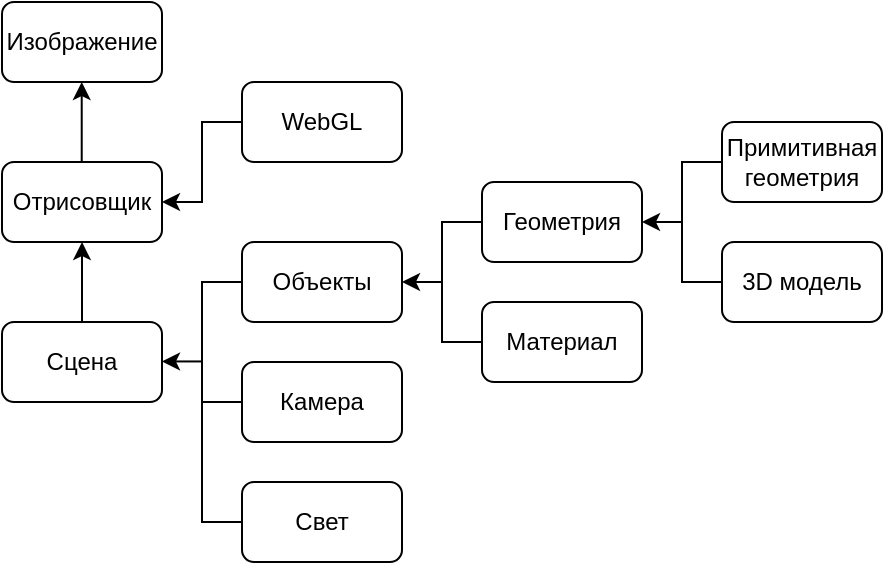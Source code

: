 <mxfile version="24.5.4" type="github">
  <diagram name="Страница — 1" id="7-Kgbz2USf1lqce02W1g">
    <mxGraphModel dx="988" dy="543" grid="1" gridSize="10" guides="1" tooltips="1" connect="1" arrows="1" fold="1" page="1" pageScale="1" pageWidth="827" pageHeight="1169" math="0" shadow="0">
      <root>
        <mxCell id="0" />
        <mxCell id="1" parent="0" />
        <mxCell id="TJFGBjM6oYI20GTSU44H-1" value="Изображение" style="rounded=1;whiteSpace=wrap;html=1;" vertex="1" parent="1">
          <mxGeometry x="80" y="280" width="80" height="40" as="geometry" />
        </mxCell>
        <mxCell id="TJFGBjM6oYI20GTSU44H-2" value="Отрисовщик" style="rounded=1;whiteSpace=wrap;html=1;" vertex="1" parent="1">
          <mxGeometry x="80" y="360" width="80" height="40" as="geometry" />
        </mxCell>
        <mxCell id="TJFGBjM6oYI20GTSU44H-3" value="Сцена" style="rounded=1;whiteSpace=wrap;html=1;" vertex="1" parent="1">
          <mxGeometry x="80" y="440" width="80" height="40" as="geometry" />
        </mxCell>
        <mxCell id="TJFGBjM6oYI20GTSU44H-4" value="Объекты" style="rounded=1;whiteSpace=wrap;html=1;" vertex="1" parent="1">
          <mxGeometry x="200" y="400" width="80" height="40" as="geometry" />
        </mxCell>
        <mxCell id="TJFGBjM6oYI20GTSU44H-5" value="Камера" style="rounded=1;whiteSpace=wrap;html=1;" vertex="1" parent="1">
          <mxGeometry x="200" y="460" width="80" height="40" as="geometry" />
        </mxCell>
        <mxCell id="TJFGBjM6oYI20GTSU44H-6" value="Свет" style="rounded=1;whiteSpace=wrap;html=1;" vertex="1" parent="1">
          <mxGeometry x="200" y="520" width="80" height="40" as="geometry" />
        </mxCell>
        <mxCell id="TJFGBjM6oYI20GTSU44H-7" value="Геометрия" style="rounded=1;whiteSpace=wrap;html=1;" vertex="1" parent="1">
          <mxGeometry x="320" y="370" width="80" height="40" as="geometry" />
        </mxCell>
        <mxCell id="TJFGBjM6oYI20GTSU44H-8" value="Материал" style="rounded=1;whiteSpace=wrap;html=1;" vertex="1" parent="1">
          <mxGeometry x="320" y="430" width="80" height="40" as="geometry" />
        </mxCell>
        <mxCell id="TJFGBjM6oYI20GTSU44H-9" value="Примитивная&lt;br&gt;геометрия" style="rounded=1;whiteSpace=wrap;html=1;" vertex="1" parent="1">
          <mxGeometry x="440" y="340" width="80" height="40" as="geometry" />
        </mxCell>
        <mxCell id="TJFGBjM6oYI20GTSU44H-10" value="3D модель" style="rounded=1;whiteSpace=wrap;html=1;" vertex="1" parent="1">
          <mxGeometry x="440" y="400" width="80" height="40" as="geometry" />
        </mxCell>
        <mxCell id="TJFGBjM6oYI20GTSU44H-11" value="" style="endArrow=none;html=1;rounded=0;entryX=0;entryY=0.5;entryDx=0;entryDy=0;exitX=0;exitY=0.5;exitDx=0;exitDy=0;" edge="1" parent="1" source="TJFGBjM6oYI20GTSU44H-10" target="TJFGBjM6oYI20GTSU44H-9">
          <mxGeometry width="50" height="50" relative="1" as="geometry">
            <mxPoint x="335" y="370" as="sourcePoint" />
            <mxPoint x="385" y="320" as="targetPoint" />
            <Array as="points">
              <mxPoint x="420" y="420" />
              <mxPoint x="420" y="360" />
            </Array>
          </mxGeometry>
        </mxCell>
        <mxCell id="TJFGBjM6oYI20GTSU44H-12" value="" style="endArrow=classic;html=1;rounded=0;entryX=1;entryY=0.5;entryDx=0;entryDy=0;" edge="1" parent="1" target="TJFGBjM6oYI20GTSU44H-7">
          <mxGeometry width="50" height="50" relative="1" as="geometry">
            <mxPoint x="420" y="390" as="sourcePoint" />
            <mxPoint x="410" y="370" as="targetPoint" />
          </mxGeometry>
        </mxCell>
        <mxCell id="TJFGBjM6oYI20GTSU44H-13" value="" style="endArrow=none;html=1;rounded=0;entryX=0;entryY=0.5;entryDx=0;entryDy=0;exitX=0;exitY=0.5;exitDx=0;exitDy=0;" edge="1" parent="1">
          <mxGeometry width="50" height="50" relative="1" as="geometry">
            <mxPoint x="320" y="450" as="sourcePoint" />
            <mxPoint x="320" y="390" as="targetPoint" />
            <Array as="points">
              <mxPoint x="300" y="450" />
              <mxPoint x="300" y="390" />
            </Array>
          </mxGeometry>
        </mxCell>
        <mxCell id="TJFGBjM6oYI20GTSU44H-14" value="" style="endArrow=classic;html=1;rounded=0;entryX=1;entryY=0.5;entryDx=0;entryDy=0;" edge="1" parent="1">
          <mxGeometry width="50" height="50" relative="1" as="geometry">
            <mxPoint x="300" y="420" as="sourcePoint" />
            <mxPoint x="280" y="420" as="targetPoint" />
          </mxGeometry>
        </mxCell>
        <mxCell id="TJFGBjM6oYI20GTSU44H-15" value="" style="endArrow=none;html=1;rounded=0;entryX=0;entryY=0.5;entryDx=0;entryDy=0;exitX=0;exitY=0.5;exitDx=0;exitDy=0;" edge="1" parent="1">
          <mxGeometry width="50" height="50" relative="1" as="geometry">
            <mxPoint x="200" y="480" as="sourcePoint" />
            <mxPoint x="200" y="420" as="targetPoint" />
            <Array as="points">
              <mxPoint x="180" y="480" />
              <mxPoint x="180" y="420" />
            </Array>
          </mxGeometry>
        </mxCell>
        <mxCell id="TJFGBjM6oYI20GTSU44H-16" value="" style="endArrow=classic;html=1;rounded=0;entryX=1;entryY=0.5;entryDx=0;entryDy=0;" edge="1" parent="1">
          <mxGeometry width="50" height="50" relative="1" as="geometry">
            <mxPoint x="180" y="459.72" as="sourcePoint" />
            <mxPoint x="160" y="459.72" as="targetPoint" />
          </mxGeometry>
        </mxCell>
        <mxCell id="TJFGBjM6oYI20GTSU44H-17" value="" style="endArrow=none;html=1;rounded=0;entryX=0;entryY=0.5;entryDx=0;entryDy=0;" edge="1" parent="1" target="TJFGBjM6oYI20GTSU44H-6">
          <mxGeometry width="50" height="50" relative="1" as="geometry">
            <mxPoint x="180" y="480" as="sourcePoint" />
            <mxPoint x="150" y="500" as="targetPoint" />
            <Array as="points">
              <mxPoint x="180" y="540" />
            </Array>
          </mxGeometry>
        </mxCell>
        <mxCell id="TJFGBjM6oYI20GTSU44H-18" value="" style="endArrow=classic;html=1;rounded=0;exitX=0.5;exitY=0;exitDx=0;exitDy=0;entryX=0.5;entryY=1;entryDx=0;entryDy=0;" edge="1" parent="1" source="TJFGBjM6oYI20GTSU44H-3" target="TJFGBjM6oYI20GTSU44H-2">
          <mxGeometry width="50" height="50" relative="1" as="geometry">
            <mxPoint x="170" y="420" as="sourcePoint" />
            <mxPoint x="220" y="370" as="targetPoint" />
          </mxGeometry>
        </mxCell>
        <mxCell id="TJFGBjM6oYI20GTSU44H-19" value="" style="endArrow=classic;html=1;rounded=0;exitX=0.5;exitY=0;exitDx=0;exitDy=0;entryX=0.5;entryY=1;entryDx=0;entryDy=0;" edge="1" parent="1">
          <mxGeometry width="50" height="50" relative="1" as="geometry">
            <mxPoint x="119.86" y="360" as="sourcePoint" />
            <mxPoint x="119.86" y="320" as="targetPoint" />
          </mxGeometry>
        </mxCell>
        <mxCell id="TJFGBjM6oYI20GTSU44H-20" value="WebGL" style="rounded=1;whiteSpace=wrap;html=1;" vertex="1" parent="1">
          <mxGeometry x="200" y="320" width="80" height="40" as="geometry" />
        </mxCell>
        <mxCell id="TJFGBjM6oYI20GTSU44H-21" value="" style="endArrow=classic;html=1;rounded=0;entryX=1;entryY=0.5;entryDx=0;entryDy=0;exitX=0;exitY=0.5;exitDx=0;exitDy=0;" edge="1" parent="1" source="TJFGBjM6oYI20GTSU44H-20" target="TJFGBjM6oYI20GTSU44H-2">
          <mxGeometry width="50" height="50" relative="1" as="geometry">
            <mxPoint x="170" y="370" as="sourcePoint" />
            <mxPoint x="220" y="320" as="targetPoint" />
            <Array as="points">
              <mxPoint x="180" y="340" />
              <mxPoint x="180" y="380" />
            </Array>
          </mxGeometry>
        </mxCell>
      </root>
    </mxGraphModel>
  </diagram>
</mxfile>
